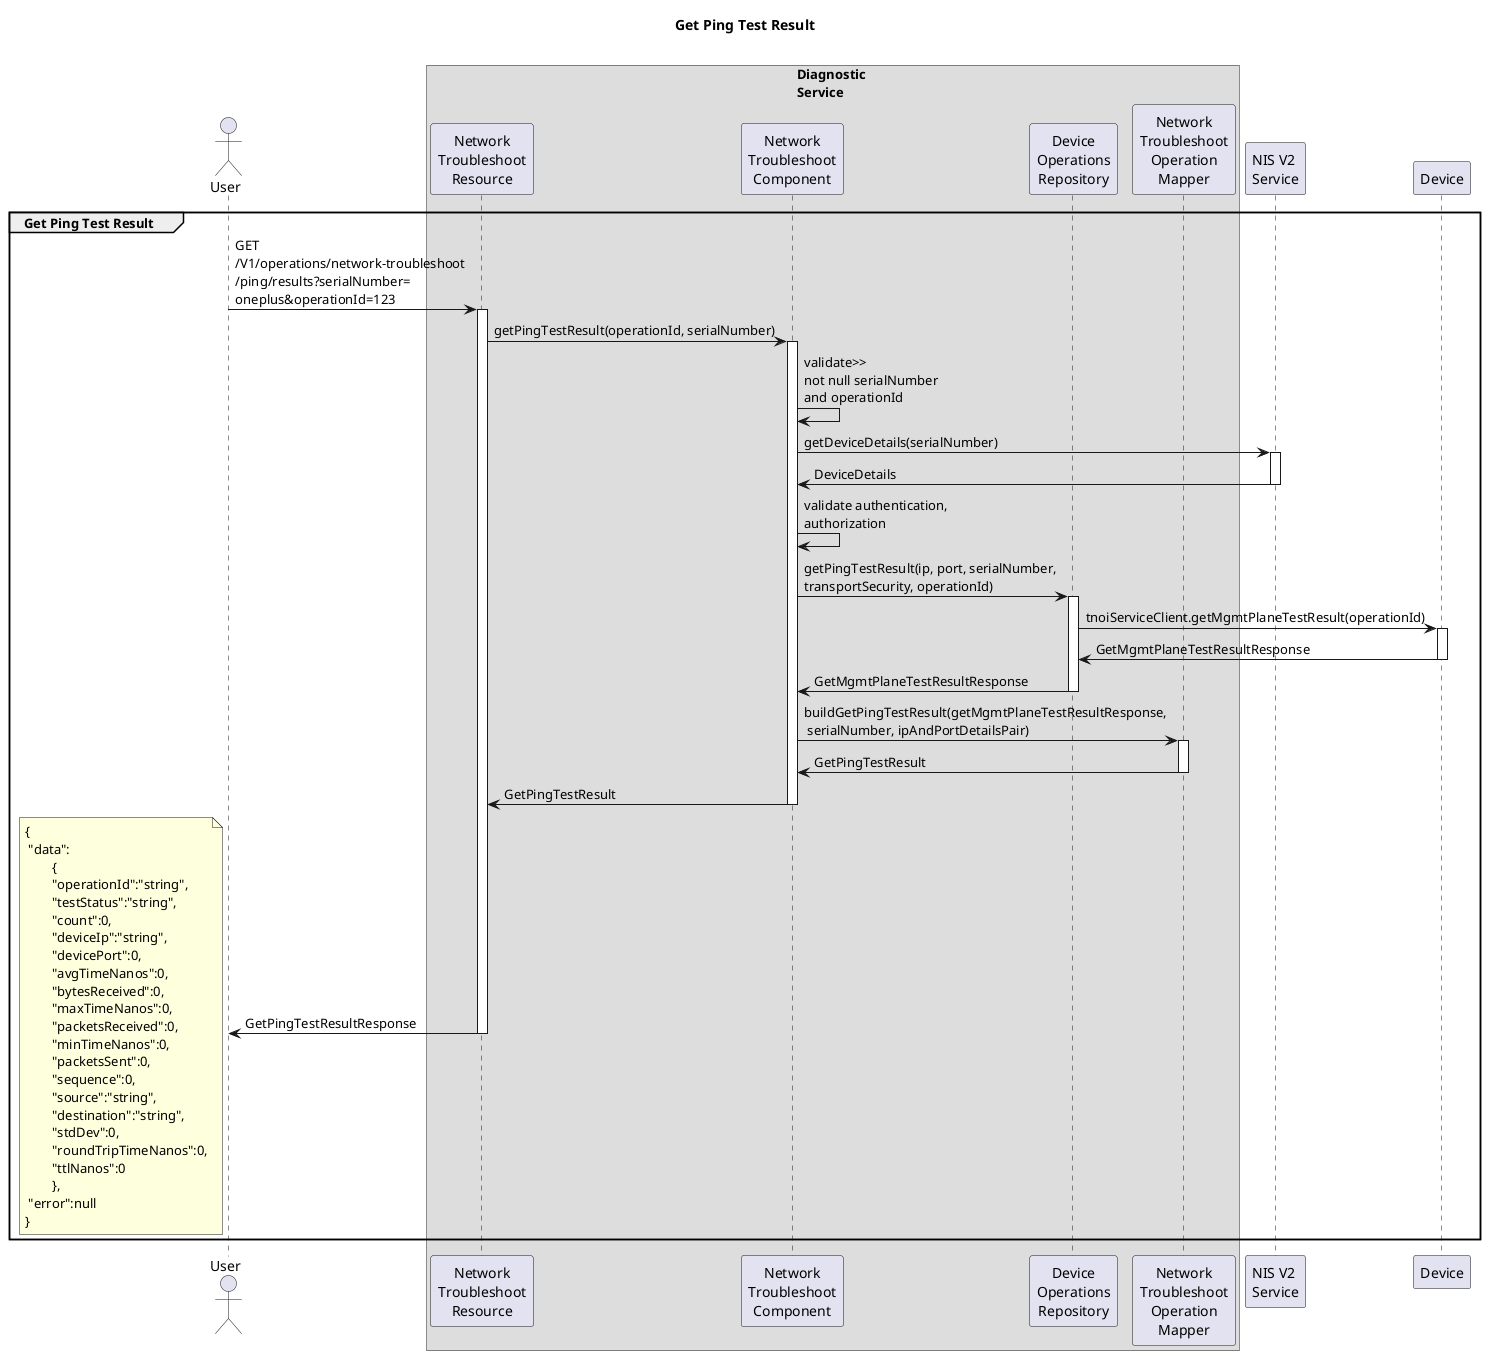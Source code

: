 @startuml

title Get Ping Test Result\n

actor "User" as user
box "Diagnostic \nService"
participant "Network\nTroubleshoot\nResource" as ntr
participant "Network\nTroubleshoot\nComponent" as ntc
participant "Device\nOperations\nRepository" as dor
participant "Network\nTroubleshoot\nOperation\nMapper" as ntm
end box
participant "NIS V2 \nService" as nis
participant "Device" as device

group Get Ping Test Result
	user -> ntr ++: GET\n/V1/operations/network-troubleshoot\n/ping/results?serialNumber=\noneplus&operationId=123
		ntr -> ntc ++: getPingTestResult(operationId, serialNumber)
			ntc -> ntc : validate>>\nnot null serialNumber\nand operationId
			ntc -> nis ++: getDeviceDetails(serialNumber)
			nis -> ntc --: DeviceDetails
			ntc -> ntc : validate authentication,\nauthorization
			ntc -> dor ++: getPingTestResult(ip, port, serialNumber,\ntransportSecurity, operationId)
				dor -> device ++: tnoiServiceClient.getMgmtPlaneTestResult(operationId)
				device -> dor --: GetMgmtPlaneTestResultResponse
			dor -> ntc --: GetMgmtPlaneTestResultResponse
			ntc -> ntm ++: buildGetPingTestResult(getMgmtPlaneTestResultResponse,\n serialNumber, ipAndPortDetailsPair)
			ntm -> ntc --: GetPingTestResult
		ntc -> ntr --: GetPingTestResult
	ntr -> user --: GetPingTestResultResponse
	note left:  {\n "data":\n	{\n	"operationId":"string",\n	"testStatus":"string",\n	"count":0,\n	"deviceIp":"string",\n	"devicePort":0,\n	"avgTimeNanos":0,\n	"bytesReceived":0,\n	"maxTimeNanos":0,\n	"packetsReceived":0,\n	"minTimeNanos":0,\n	"packetsSent":0,\n	"sequence":0,\n	"source":"string",\n	"destination":"string",\n	"stdDev":0,\n	"roundTripTimeNanos":0,\n	"ttlNanos":0\n	},\n "error":null\n}	
end
@enduml